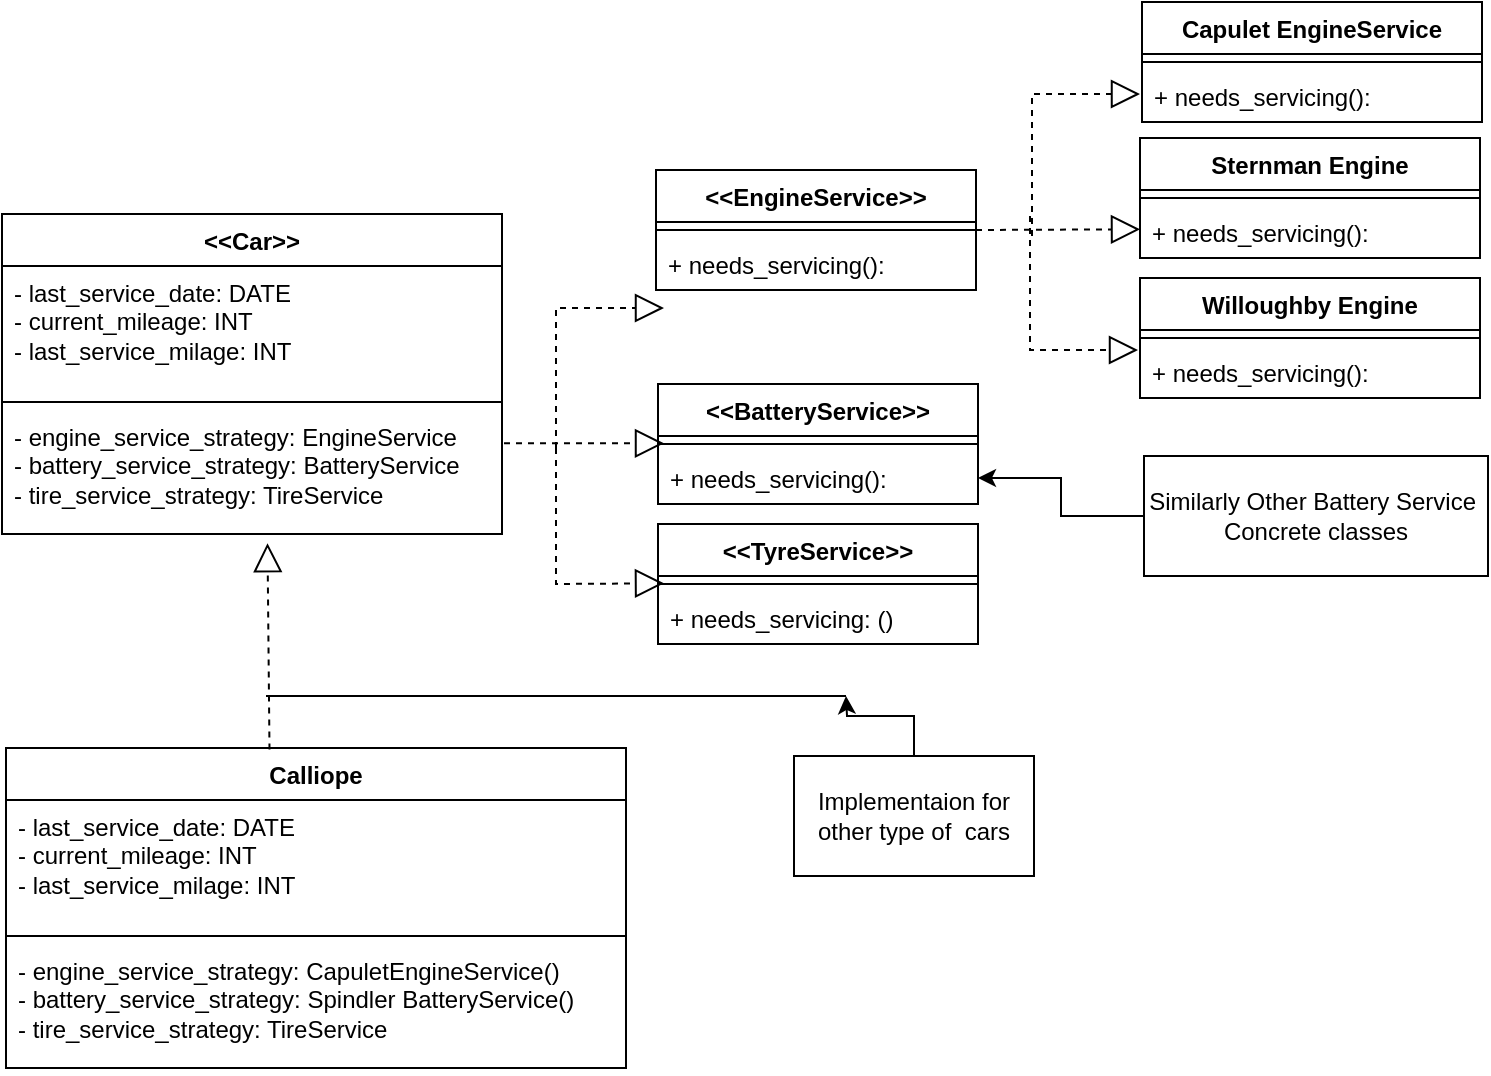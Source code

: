 <mxfile version="21.2.1" type="device">
  <diagram id="C5RBs43oDa-KdzZeNtuy" name="Page-1">
    <mxGraphModel dx="1290" dy="691" grid="1" gridSize="10" guides="1" tooltips="1" connect="1" arrows="1" fold="1" page="1" pageScale="1" pageWidth="827" pageHeight="1169" math="0" shadow="0">
      <root>
        <mxCell id="WIyWlLk6GJQsqaUBKTNV-0" />
        <mxCell id="WIyWlLk6GJQsqaUBKTNV-1" parent="WIyWlLk6GJQsqaUBKTNV-0" />
        <mxCell id="Age0o3YPoeREmqPs-k-H-6" value="&amp;lt;&amp;lt;Car&amp;gt;&amp;gt;" style="swimlane;fontStyle=1;align=center;verticalAlign=top;childLayout=stackLayout;horizontal=1;startSize=26;horizontalStack=0;resizeParent=1;resizeParentMax=0;resizeLast=0;collapsible=1;marginBottom=0;whiteSpace=wrap;html=1;" vertex="1" parent="WIyWlLk6GJQsqaUBKTNV-1">
          <mxGeometry x="18" y="159" width="250" height="160" as="geometry" />
        </mxCell>
        <mxCell id="Age0o3YPoeREmqPs-k-H-7" value="- last_service_date: DATE&lt;br&gt;- current_mileage: INT&lt;br&gt;- last_service_milage: INT&lt;br&gt;" style="text;strokeColor=none;fillColor=none;align=left;verticalAlign=top;spacingLeft=4;spacingRight=4;overflow=hidden;rotatable=0;points=[[0,0.5],[1,0.5]];portConstraint=eastwest;whiteSpace=wrap;html=1;" vertex="1" parent="Age0o3YPoeREmqPs-k-H-6">
          <mxGeometry y="26" width="250" height="64" as="geometry" />
        </mxCell>
        <mxCell id="Age0o3YPoeREmqPs-k-H-8" value="" style="line;strokeWidth=1;fillColor=none;align=left;verticalAlign=middle;spacingTop=-1;spacingLeft=3;spacingRight=3;rotatable=0;labelPosition=right;points=[];portConstraint=eastwest;strokeColor=inherit;" vertex="1" parent="Age0o3YPoeREmqPs-k-H-6">
          <mxGeometry y="90" width="250" height="8" as="geometry" />
        </mxCell>
        <mxCell id="Age0o3YPoeREmqPs-k-H-9" value="- engine_service_strategy: EngineService&lt;br style=&quot;border-color: var(--border-color);&quot;&gt;- battery_service_strategy: BatteryService&lt;br style=&quot;border-color: var(--border-color);&quot;&gt;- tire_service_strategy: TireService" style="text;strokeColor=none;fillColor=none;align=left;verticalAlign=top;spacingLeft=4;spacingRight=4;overflow=hidden;rotatable=0;points=[[0,0.5],[1,0.5]];portConstraint=eastwest;whiteSpace=wrap;html=1;" vertex="1" parent="Age0o3YPoeREmqPs-k-H-6">
          <mxGeometry y="98" width="250" height="62" as="geometry" />
        </mxCell>
        <mxCell id="Age0o3YPoeREmqPs-k-H-11" value="&amp;lt;&amp;lt;EngineService&amp;gt;&amp;gt;" style="swimlane;fontStyle=1;align=center;verticalAlign=top;childLayout=stackLayout;horizontal=1;startSize=26;horizontalStack=0;resizeParent=1;resizeParentMax=0;resizeLast=0;collapsible=1;marginBottom=0;whiteSpace=wrap;html=1;" vertex="1" parent="WIyWlLk6GJQsqaUBKTNV-1">
          <mxGeometry x="345" y="137" width="160" height="60" as="geometry" />
        </mxCell>
        <mxCell id="Age0o3YPoeREmqPs-k-H-13" value="" style="line;strokeWidth=1;fillColor=none;align=left;verticalAlign=middle;spacingTop=-1;spacingLeft=3;spacingRight=3;rotatable=0;labelPosition=right;points=[];portConstraint=eastwest;strokeColor=inherit;" vertex="1" parent="Age0o3YPoeREmqPs-k-H-11">
          <mxGeometry y="26" width="160" height="8" as="geometry" />
        </mxCell>
        <mxCell id="Age0o3YPoeREmqPs-k-H-14" value="+ needs_servicing():&amp;nbsp;&amp;nbsp;" style="text;strokeColor=none;fillColor=none;align=left;verticalAlign=top;spacingLeft=4;spacingRight=4;overflow=hidden;rotatable=0;points=[[0,0.5],[1,0.5]];portConstraint=eastwest;whiteSpace=wrap;html=1;" vertex="1" parent="Age0o3YPoeREmqPs-k-H-11">
          <mxGeometry y="34" width="160" height="26" as="geometry" />
        </mxCell>
        <mxCell id="Age0o3YPoeREmqPs-k-H-18" value="&amp;lt;&amp;lt;BatteryService&amp;gt;&amp;gt;" style="swimlane;fontStyle=1;align=center;verticalAlign=top;childLayout=stackLayout;horizontal=1;startSize=26;horizontalStack=0;resizeParent=1;resizeParentMax=0;resizeLast=0;collapsible=1;marginBottom=0;whiteSpace=wrap;html=1;" vertex="1" parent="WIyWlLk6GJQsqaUBKTNV-1">
          <mxGeometry x="346" y="244" width="160" height="60" as="geometry" />
        </mxCell>
        <mxCell id="Age0o3YPoeREmqPs-k-H-19" value="" style="line;strokeWidth=1;fillColor=none;align=left;verticalAlign=middle;spacingTop=-1;spacingLeft=3;spacingRight=3;rotatable=0;labelPosition=right;points=[];portConstraint=eastwest;strokeColor=inherit;" vertex="1" parent="Age0o3YPoeREmqPs-k-H-18">
          <mxGeometry y="26" width="160" height="8" as="geometry" />
        </mxCell>
        <mxCell id="Age0o3YPoeREmqPs-k-H-20" value="+ needs_servicing():&amp;nbsp;&amp;nbsp;" style="text;strokeColor=none;fillColor=none;align=left;verticalAlign=top;spacingLeft=4;spacingRight=4;overflow=hidden;rotatable=0;points=[[0,0.5],[1,0.5]];portConstraint=eastwest;whiteSpace=wrap;html=1;" vertex="1" parent="Age0o3YPoeREmqPs-k-H-18">
          <mxGeometry y="34" width="160" height="26" as="geometry" />
        </mxCell>
        <mxCell id="Age0o3YPoeREmqPs-k-H-21" value="&amp;lt;&amp;lt;TyreService&amp;gt;&amp;gt;" style="swimlane;fontStyle=1;align=center;verticalAlign=top;childLayout=stackLayout;horizontal=1;startSize=26;horizontalStack=0;resizeParent=1;resizeParentMax=0;resizeLast=0;collapsible=1;marginBottom=0;whiteSpace=wrap;html=1;" vertex="1" parent="WIyWlLk6GJQsqaUBKTNV-1">
          <mxGeometry x="346" y="314" width="160" height="60" as="geometry" />
        </mxCell>
        <mxCell id="Age0o3YPoeREmqPs-k-H-22" value="" style="line;strokeWidth=1;fillColor=none;align=left;verticalAlign=middle;spacingTop=-1;spacingLeft=3;spacingRight=3;rotatable=0;labelPosition=right;points=[];portConstraint=eastwest;strokeColor=inherit;" vertex="1" parent="Age0o3YPoeREmqPs-k-H-21">
          <mxGeometry y="26" width="160" height="8" as="geometry" />
        </mxCell>
        <mxCell id="Age0o3YPoeREmqPs-k-H-23" value="+ needs_servicing: ()&amp;nbsp;" style="text;strokeColor=none;fillColor=none;align=left;verticalAlign=top;spacingLeft=4;spacingRight=4;overflow=hidden;rotatable=0;points=[[0,0.5],[1,0.5]];portConstraint=eastwest;whiteSpace=wrap;html=1;" vertex="1" parent="Age0o3YPoeREmqPs-k-H-21">
          <mxGeometry y="34" width="160" height="26" as="geometry" />
        </mxCell>
        <mxCell id="Age0o3YPoeREmqPs-k-H-24" value="" style="endArrow=block;dashed=1;endFill=0;endSize=12;html=1;rounded=0;" edge="1" parent="WIyWlLk6GJQsqaUBKTNV-1">
          <mxGeometry width="160" relative="1" as="geometry">
            <mxPoint x="295" y="276" as="sourcePoint" />
            <mxPoint x="349" y="343.64" as="targetPoint" />
            <Array as="points">
              <mxPoint x="295" y="344" />
            </Array>
          </mxGeometry>
        </mxCell>
        <mxCell id="Age0o3YPoeREmqPs-k-H-25" value="" style="endArrow=block;dashed=1;endFill=0;endSize=12;html=1;rounded=0;" edge="1" parent="WIyWlLk6GJQsqaUBKTNV-1">
          <mxGeometry width="160" relative="1" as="geometry">
            <mxPoint x="295" y="276" as="sourcePoint" />
            <mxPoint x="349" y="206" as="targetPoint" />
            <Array as="points">
              <mxPoint x="295" y="206" />
            </Array>
          </mxGeometry>
        </mxCell>
        <mxCell id="Age0o3YPoeREmqPs-k-H-26" value="" style="endArrow=block;dashed=1;endFill=0;endSize=12;html=1;rounded=0;" edge="1" parent="WIyWlLk6GJQsqaUBKTNV-1">
          <mxGeometry width="160" relative="1" as="geometry">
            <mxPoint x="269" y="273.64" as="sourcePoint" />
            <mxPoint x="349" y="273.64" as="targetPoint" />
          </mxGeometry>
        </mxCell>
        <mxCell id="Age0o3YPoeREmqPs-k-H-27" value="Capulet EngineService" style="swimlane;fontStyle=1;align=center;verticalAlign=top;childLayout=stackLayout;horizontal=1;startSize=26;horizontalStack=0;resizeParent=1;resizeParentMax=0;resizeLast=0;collapsible=1;marginBottom=0;whiteSpace=wrap;html=1;" vertex="1" parent="WIyWlLk6GJQsqaUBKTNV-1">
          <mxGeometry x="588" y="53" width="170" height="60" as="geometry" />
        </mxCell>
        <mxCell id="Age0o3YPoeREmqPs-k-H-29" value="" style="line;strokeWidth=1;fillColor=none;align=left;verticalAlign=middle;spacingTop=-1;spacingLeft=3;spacingRight=3;rotatable=0;labelPosition=right;points=[];portConstraint=eastwest;strokeColor=inherit;" vertex="1" parent="Age0o3YPoeREmqPs-k-H-27">
          <mxGeometry y="26" width="170" height="8" as="geometry" />
        </mxCell>
        <mxCell id="Age0o3YPoeREmqPs-k-H-30" value="+ needs_servicing():&amp;nbsp;&amp;nbsp;" style="text;strokeColor=none;fillColor=none;align=left;verticalAlign=top;spacingLeft=4;spacingRight=4;overflow=hidden;rotatable=0;points=[[0,0.5],[1,0.5]];portConstraint=eastwest;whiteSpace=wrap;html=1;" vertex="1" parent="Age0o3YPoeREmqPs-k-H-27">
          <mxGeometry y="34" width="170" height="26" as="geometry" />
        </mxCell>
        <mxCell id="Age0o3YPoeREmqPs-k-H-31" value="Willoughby Engine" style="swimlane;fontStyle=1;align=center;verticalAlign=top;childLayout=stackLayout;horizontal=1;startSize=26;horizontalStack=0;resizeParent=1;resizeParentMax=0;resizeLast=0;collapsible=1;marginBottom=0;whiteSpace=wrap;html=1;" vertex="1" parent="WIyWlLk6GJQsqaUBKTNV-1">
          <mxGeometry x="587" y="191" width="170" height="60" as="geometry" />
        </mxCell>
        <mxCell id="Age0o3YPoeREmqPs-k-H-32" value="" style="line;strokeWidth=1;fillColor=none;align=left;verticalAlign=middle;spacingTop=-1;spacingLeft=3;spacingRight=3;rotatable=0;labelPosition=right;points=[];portConstraint=eastwest;strokeColor=inherit;" vertex="1" parent="Age0o3YPoeREmqPs-k-H-31">
          <mxGeometry y="26" width="170" height="8" as="geometry" />
        </mxCell>
        <mxCell id="Age0o3YPoeREmqPs-k-H-33" value="+ needs_servicing():&amp;nbsp;&amp;nbsp;" style="text;strokeColor=none;fillColor=none;align=left;verticalAlign=top;spacingLeft=4;spacingRight=4;overflow=hidden;rotatable=0;points=[[0,0.5],[1,0.5]];portConstraint=eastwest;whiteSpace=wrap;html=1;" vertex="1" parent="Age0o3YPoeREmqPs-k-H-31">
          <mxGeometry y="34" width="170" height="26" as="geometry" />
        </mxCell>
        <mxCell id="Age0o3YPoeREmqPs-k-H-34" value="Sternman Engine" style="swimlane;fontStyle=1;align=center;verticalAlign=top;childLayout=stackLayout;horizontal=1;startSize=26;horizontalStack=0;resizeParent=1;resizeParentMax=0;resizeLast=0;collapsible=1;marginBottom=0;whiteSpace=wrap;html=1;" vertex="1" parent="WIyWlLk6GJQsqaUBKTNV-1">
          <mxGeometry x="587" y="121" width="170" height="60" as="geometry" />
        </mxCell>
        <mxCell id="Age0o3YPoeREmqPs-k-H-35" value="" style="line;strokeWidth=1;fillColor=none;align=left;verticalAlign=middle;spacingTop=-1;spacingLeft=3;spacingRight=3;rotatable=0;labelPosition=right;points=[];portConstraint=eastwest;strokeColor=inherit;" vertex="1" parent="Age0o3YPoeREmqPs-k-H-34">
          <mxGeometry y="26" width="170" height="8" as="geometry" />
        </mxCell>
        <mxCell id="Age0o3YPoeREmqPs-k-H-36" value="+ needs_servicing():&amp;nbsp;&amp;nbsp;" style="text;strokeColor=none;fillColor=none;align=left;verticalAlign=top;spacingLeft=4;spacingRight=4;overflow=hidden;rotatable=0;points=[[0,0.5],[1,0.5]];portConstraint=eastwest;whiteSpace=wrap;html=1;" vertex="1" parent="Age0o3YPoeREmqPs-k-H-34">
          <mxGeometry y="34" width="170" height="26" as="geometry" />
        </mxCell>
        <mxCell id="Age0o3YPoeREmqPs-k-H-38" value="" style="endArrow=block;dashed=1;endFill=0;endSize=12;html=1;rounded=0;" edge="1" parent="WIyWlLk6GJQsqaUBKTNV-1">
          <mxGeometry width="160" relative="1" as="geometry">
            <mxPoint x="533" y="170" as="sourcePoint" />
            <mxPoint x="587" y="99" as="targetPoint" />
            <Array as="points">
              <mxPoint x="533" y="99" />
            </Array>
          </mxGeometry>
        </mxCell>
        <mxCell id="Age0o3YPoeREmqPs-k-H-39" value="" style="endArrow=block;dashed=1;endFill=0;endSize=12;html=1;rounded=0;exitX=1;exitY=0.5;exitDx=0;exitDy=0;" edge="1" parent="WIyWlLk6GJQsqaUBKTNV-1" source="Age0o3YPoeREmqPs-k-H-11">
          <mxGeometry width="160" relative="1" as="geometry">
            <mxPoint x="507" y="166.64" as="sourcePoint" />
            <mxPoint x="587" y="166.64" as="targetPoint" />
          </mxGeometry>
        </mxCell>
        <mxCell id="Age0o3YPoeREmqPs-k-H-40" value="Calliope" style="swimlane;fontStyle=1;align=center;verticalAlign=top;childLayout=stackLayout;horizontal=1;startSize=26;horizontalStack=0;resizeParent=1;resizeParentMax=0;resizeLast=0;collapsible=1;marginBottom=0;whiteSpace=wrap;html=1;" vertex="1" parent="WIyWlLk6GJQsqaUBKTNV-1">
          <mxGeometry x="20" y="426" width="310" height="160" as="geometry" />
        </mxCell>
        <mxCell id="Age0o3YPoeREmqPs-k-H-41" value="- last_service_date: DATE&lt;br&gt;- current_mileage: INT&lt;br&gt;- last_service_milage: INT&lt;br&gt;" style="text;strokeColor=none;fillColor=none;align=left;verticalAlign=top;spacingLeft=4;spacingRight=4;overflow=hidden;rotatable=0;points=[[0,0.5],[1,0.5]];portConstraint=eastwest;whiteSpace=wrap;html=1;" vertex="1" parent="Age0o3YPoeREmqPs-k-H-40">
          <mxGeometry y="26" width="310" height="64" as="geometry" />
        </mxCell>
        <mxCell id="Age0o3YPoeREmqPs-k-H-42" value="" style="line;strokeWidth=1;fillColor=none;align=left;verticalAlign=middle;spacingTop=-1;spacingLeft=3;spacingRight=3;rotatable=0;labelPosition=right;points=[];portConstraint=eastwest;strokeColor=inherit;" vertex="1" parent="Age0o3YPoeREmqPs-k-H-40">
          <mxGeometry y="90" width="310" height="8" as="geometry" />
        </mxCell>
        <mxCell id="Age0o3YPoeREmqPs-k-H-43" value="- engine_service_strategy: CapuletEngineService()&lt;br style=&quot;border-color: var(--border-color);&quot;&gt;- battery_service_strategy:&amp;nbsp;Spindler BatteryService()&lt;br style=&quot;border-color: var(--border-color);&quot;&gt;- tire_service_strategy: TireService" style="text;strokeColor=none;fillColor=none;align=left;verticalAlign=top;spacingLeft=4;spacingRight=4;overflow=hidden;rotatable=0;points=[[0,0.5],[1,0.5]];portConstraint=eastwest;whiteSpace=wrap;html=1;" vertex="1" parent="Age0o3YPoeREmqPs-k-H-40">
          <mxGeometry y="98" width="310" height="62" as="geometry" />
        </mxCell>
        <mxCell id="Age0o3YPoeREmqPs-k-H-46" style="edgeStyle=orthogonalEdgeStyle;rounded=0;orthogonalLoop=1;jettySize=auto;html=1;entryX=1;entryY=0.5;entryDx=0;entryDy=0;" edge="1" parent="WIyWlLk6GJQsqaUBKTNV-1" source="Age0o3YPoeREmqPs-k-H-45" target="Age0o3YPoeREmqPs-k-H-20">
          <mxGeometry relative="1" as="geometry" />
        </mxCell>
        <mxCell id="Age0o3YPoeREmqPs-k-H-45" value="Similarly Other Battery Service&amp;nbsp;&lt;br&gt;Concrete classes" style="rounded=0;whiteSpace=wrap;html=1;" vertex="1" parent="WIyWlLk6GJQsqaUBKTNV-1">
          <mxGeometry x="589" y="280" width="172" height="60" as="geometry" />
        </mxCell>
        <mxCell id="Age0o3YPoeREmqPs-k-H-47" value="" style="endArrow=block;dashed=1;endFill=0;endSize=12;html=1;rounded=0;" edge="1" parent="WIyWlLk6GJQsqaUBKTNV-1">
          <mxGeometry width="160" relative="1" as="geometry">
            <mxPoint x="532" y="160" as="sourcePoint" />
            <mxPoint x="586" y="227" as="targetPoint" />
            <Array as="points">
              <mxPoint x="532" y="227" />
            </Array>
          </mxGeometry>
        </mxCell>
        <mxCell id="Age0o3YPoeREmqPs-k-H-48" value="" style="endArrow=block;dashed=1;endFill=0;endSize=12;html=1;rounded=0;entryX=0.531;entryY=1.074;entryDx=0;entryDy=0;entryPerimeter=0;exitX=0.425;exitY=0.005;exitDx=0;exitDy=0;exitPerimeter=0;" edge="1" parent="WIyWlLk6GJQsqaUBKTNV-1" source="Age0o3YPoeREmqPs-k-H-40" target="Age0o3YPoeREmqPs-k-H-9">
          <mxGeometry width="160" relative="1" as="geometry">
            <mxPoint x="40" y="370" as="sourcePoint" />
            <mxPoint x="200" y="370" as="targetPoint" />
          </mxGeometry>
        </mxCell>
        <mxCell id="Age0o3YPoeREmqPs-k-H-49" value="" style="endArrow=none;html=1;rounded=0;" edge="1" parent="WIyWlLk6GJQsqaUBKTNV-1">
          <mxGeometry width="50" height="50" relative="1" as="geometry">
            <mxPoint x="150" y="400" as="sourcePoint" />
            <mxPoint x="440" y="400" as="targetPoint" />
          </mxGeometry>
        </mxCell>
        <mxCell id="Age0o3YPoeREmqPs-k-H-52" style="edgeStyle=orthogonalEdgeStyle;rounded=0;orthogonalLoop=1;jettySize=auto;html=1;exitX=0.5;exitY=0;exitDx=0;exitDy=0;" edge="1" parent="WIyWlLk6GJQsqaUBKTNV-1" source="Age0o3YPoeREmqPs-k-H-50">
          <mxGeometry relative="1" as="geometry">
            <mxPoint x="440" y="400" as="targetPoint" />
          </mxGeometry>
        </mxCell>
        <mxCell id="Age0o3YPoeREmqPs-k-H-50" value="Implementaion for other type of&amp;nbsp; cars" style="rounded=0;whiteSpace=wrap;html=1;" vertex="1" parent="WIyWlLk6GJQsqaUBKTNV-1">
          <mxGeometry x="414" y="430" width="120" height="60" as="geometry" />
        </mxCell>
      </root>
    </mxGraphModel>
  </diagram>
</mxfile>
